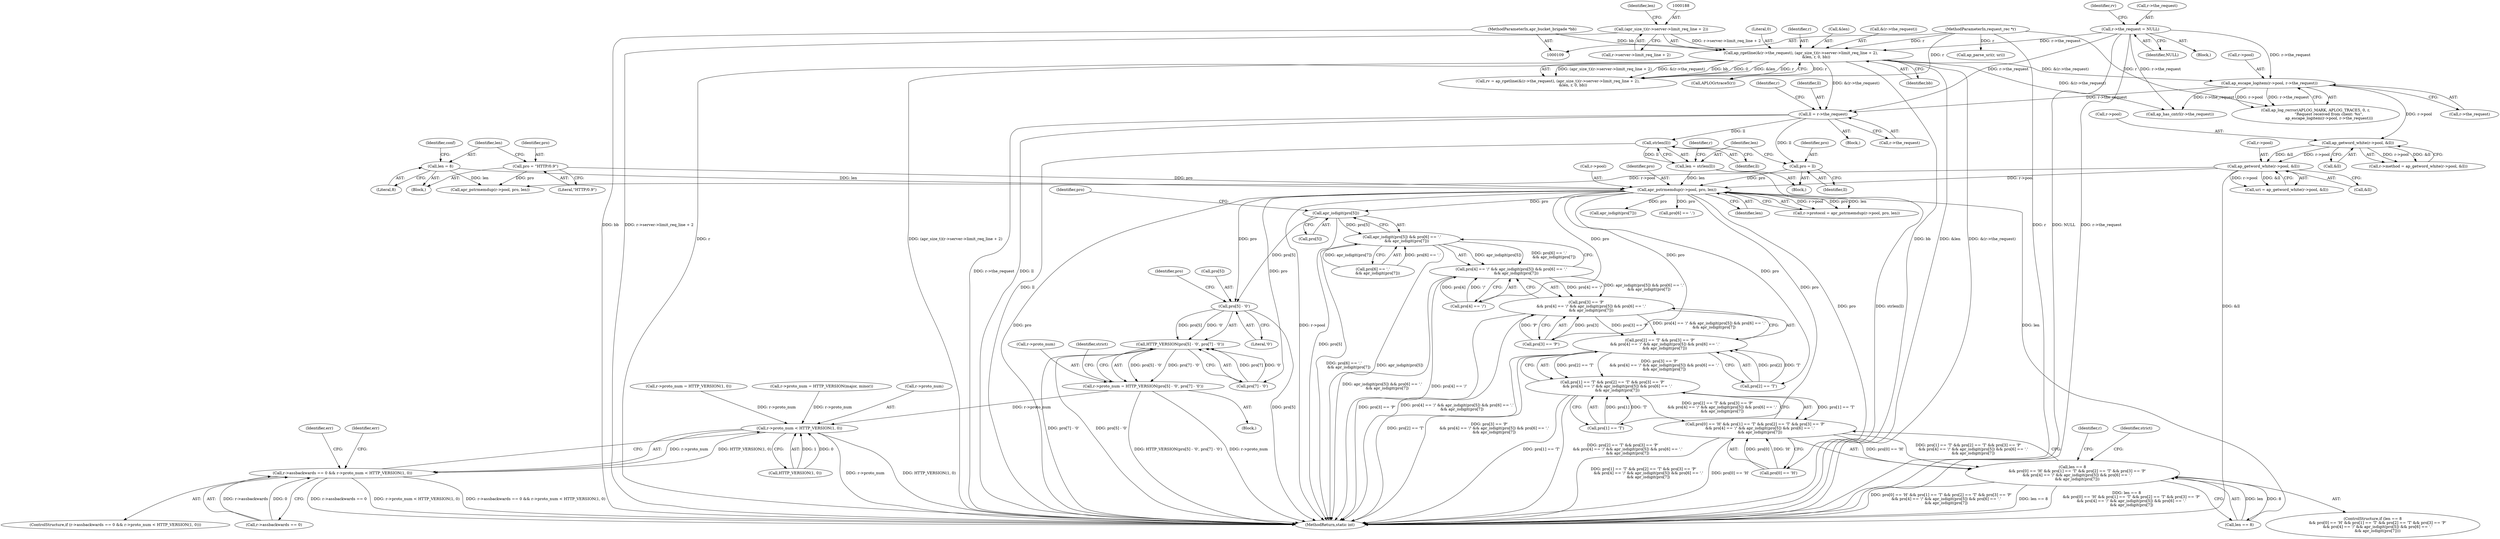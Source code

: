 digraph "0_httpd_6a974059190b8a0c7e499f4ab12fe108127099cb@array" {
"1000461" [label="(Call,apr_isdigit(pro[5]))"];
"1000419" [label="(Call,apr_pstrmemdup(r->pool, pro, len))"];
"1000305" [label="(Call,ap_getword_white(r->pool, &ll))"];
"1000297" [label="(Call,ap_getword_white(r->pool, &ll))"];
"1000276" [label="(Call,ap_escape_logitem(r->pool, r->the_request))"];
"1000175" [label="(Call,r->the_request = NULL)"];
"1000182" [label="(Call,ap_rgetline(&(r->the_request), (apr_size_t)(r->server->limit_req_line + 2),\n                         &len, r, 0, bb))"];
"1000187" [label="(Call,(apr_size_t)(r->server->limit_req_line + 2))"];
"1000110" [label="(MethodParameterIn,request_rec *r)"];
"1000111" [label="(MethodParameterIn,apr_bucket_brigade *bb)"];
"1000352" [label="(Call,pro = ll)"];
"1000288" [label="(Call,ll = r->the_request)"];
"1000366" [label="(Call,pro = \"HTTP/0.9\")"];
"1000355" [label="(Call,len = strlen(ll))"];
"1000357" [label="(Call,strlen(ll))"];
"1000369" [label="(Call,len = 8)"];
"1000460" [label="(Call,apr_isdigit(pro[5]) && pro[6] == '.'\n        && apr_isdigit(pro[7]))"];
"1000454" [label="(Call,pro[4] == '/' && apr_isdigit(pro[5]) && pro[6] == '.'\n        && apr_isdigit(pro[7]))"];
"1000448" [label="(Call,pro[3] == 'P'\n        && pro[4] == '/' && apr_isdigit(pro[5]) && pro[6] == '.'\n        && apr_isdigit(pro[7]))"];
"1000442" [label="(Call,pro[2] == 'T' && pro[3] == 'P'\n        && pro[4] == '/' && apr_isdigit(pro[5]) && pro[6] == '.'\n        && apr_isdigit(pro[7]))"];
"1000436" [label="(Call,pro[1] == 'T' && pro[2] == 'T' && pro[3] == 'P'\n        && pro[4] == '/' && apr_isdigit(pro[5]) && pro[6] == '.'\n        && apr_isdigit(pro[7]))"];
"1000430" [label="(Call,pro[0] == 'H' && pro[1] == 'T' && pro[2] == 'T' && pro[3] == 'P'\n        && pro[4] == '/' && apr_isdigit(pro[5]) && pro[6] == '.'\n        && apr_isdigit(pro[7]))"];
"1000426" [label="(Call,len == 8\n        && pro[0] == 'H' && pro[1] == 'T' && pro[2] == 'T' && pro[3] == 'P'\n        && pro[4] == '/' && apr_isdigit(pro[5]) && pro[6] == '.'\n        && apr_isdigit(pro[7]))"];
"1000481" [label="(Call,pro[5] - '0')"];
"1000480" [label="(Call,HTTP_VERSION(pro[5] - '0', pro[7] - '0'))"];
"1000476" [label="(Call,r->proto_num = HTTP_VERSION(pro[5] - '0', pro[7] - '0'))"];
"1000610" [label="(Call,r->proto_num < HTTP_VERSION(1, 0))"];
"1000604" [label="(Call,r->assbackwards == 0 && r->proto_num < HTTP_VERSION(1, 0))"];
"1000465" [label="(Call,pro[6] == '.'\n        && apr_isdigit(pro[7]))"];
"1000388" [label="(Call,apr_pstrmemdup(r->pool, pro, len))"];
"1000443" [label="(Call,pro[2] == 'T')"];
"1000277" [label="(Call,r->pool)"];
"1000420" [label="(Call,r->pool)"];
"1000367" [label="(Identifier,pro)"];
"1000623" [label="(Identifier,err)"];
"1000357" [label="(Call,strlen(ll))"];
"1000187" [label="(Call,(apr_size_t)(r->server->limit_req_line + 2))"];
"1000417" [label="(Identifier,r)"];
"1000604" [label="(Call,r->assbackwards == 0 && r->proto_num < HTTP_VERSION(1, 0))"];
"1000369" [label="(Call,len = 8)"];
"1000442" [label="(Call,pro[2] == 'T' && pro[3] == 'P'\n        && pro[4] == '/' && apr_isdigit(pro[5]) && pro[6] == '.'\n        && apr_isdigit(pro[7]))"];
"1000183" [label="(Call,&(r->the_request))"];
"1000375" [label="(Identifier,conf)"];
"1000301" [label="(Call,&ll)"];
"1000371" [label="(Literal,8)"];
"1000175" [label="(Call,r->the_request = NULL)"];
"1000298" [label="(Call,r->pool)"];
"1000180" [label="(Call,rv = ap_rgetline(&(r->the_request), (apr_size_t)(r->server->limit_req_line + 2),\n                         &len, r, 0, bb))"];
"1000297" [label="(Call,ap_getword_white(r->pool, &ll))"];
"1000355" [label="(Call,len = strlen(ll))"];
"1000426" [label="(Call,len == 8\n        && pro[0] == 'H' && pro[1] == 'T' && pro[2] == 'T' && pro[3] == 'P'\n        && pro[4] == '/' && apr_isdigit(pro[5]) && pro[6] == '.'\n        && apr_isdigit(pro[7]))"];
"1000179" [label="(Identifier,NULL)"];
"1000486" [label="(Call,pro[7] - '0')"];
"1000181" [label="(Identifier,rv)"];
"1000270" [label="(Call,ap_log_rerror(APLOG_MARK, APLOG_TRACE5, 0, r,\n                      \"Request received from client: %s\",\n                      ap_escape_logitem(r->pool, r->the_request)))"];
"1000339" [label="(Call,ap_parse_uri(r, uri))"];
"1000199" [label="(Literal,0)"];
"1000423" [label="(Identifier,pro)"];
"1000460" [label="(Call,apr_isdigit(pro[5]) && pro[6] == '.'\n        && apr_isdigit(pro[7]))"];
"1000173" [label="(Block,)"];
"1000541" [label="(Call,r->proto_num = HTTP_VERSION(1, 0))"];
"1000366" [label="(Call,pro = \"HTTP/0.9\")"];
"1000480" [label="(Call,HTTP_VERSION(pro[5] - '0', pro[7] - '0'))"];
"1000424" [label="(Identifier,len)"];
"1000198" [label="(Identifier,r)"];
"1000485" [label="(Literal,'0')"];
"1000415" [label="(Call,r->protocol = apr_pstrmemdup(r->pool, pro, len))"];
"1000419" [label="(Call,apr_pstrmemdup(r->pool, pro, len))"];
"1000189" [label="(Call,r->server->limit_req_line + 2)"];
"1000306" [label="(Call,r->pool)"];
"1000352" [label="(Call,pro = ll)"];
"1000437" [label="(Call,pro[1] == 'T')"];
"1000635" [label="(MethodReturn,static int)"];
"1000303" [label="(Call,uri = ap_getword_white(r->pool, &ll))"];
"1000448" [label="(Call,pro[3] == 'P'\n        && pro[4] == '/' && apr_isdigit(pro[5]) && pro[6] == '.'\n        && apr_isdigit(pro[7]))"];
"1000305" [label="(Call,ap_getword_white(r->pool, &ll))"];
"1000549" [label="(Identifier,strict)"];
"1000427" [label="(Call,len == 8)"];
"1000267" [label="(Call,APLOGrtrace5(r))"];
"1000532" [label="(Call,r->proto_num = HTTP_VERSION(major, minor))"];
"1000455" [label="(Call,pro[4] == '/')"];
"1000488" [label="(Identifier,pro)"];
"1000461" [label="(Call,apr_isdigit(pro[5]))"];
"1000476" [label="(Call,r->proto_num = HTTP_VERSION(pro[5] - '0', pro[7] - '0'))"];
"1000200" [label="(Identifier,bb)"];
"1000309" [label="(Call,&ll)"];
"1000110" [label="(MethodParameterIn,request_rec *r)"];
"1000197" [label="(Identifier,len)"];
"1000475" [label="(Block,)"];
"1000468" [label="(Identifier,pro)"];
"1000176" [label="(Call,r->the_request)"];
"1000478" [label="(Identifier,r)"];
"1000431" [label="(Call,pro[0] == 'H')"];
"1000614" [label="(Call,HTTP_VERSION(1, 0))"];
"1000290" [label="(Call,r->the_request)"];
"1000112" [label="(Block,)"];
"1000619" [label="(Identifier,err)"];
"1000494" [label="(Identifier,strict)"];
"1000346" [label="(Block,)"];
"1000196" [label="(Call,&len)"];
"1000293" [label="(Call,r->method = ap_getword_white(r->pool, &ll))"];
"1000471" [label="(Call,apr_isdigit(pro[7]))"];
"1000449" [label="(Call,pro[3] == 'P')"];
"1000276" [label="(Call,ap_escape_logitem(r->pool, r->the_request))"];
"1000603" [label="(ControlStructure,if (r->assbackwards == 0 && r->proto_num < HTTP_VERSION(1, 0)))"];
"1000605" [label="(Call,r->assbackwards == 0)"];
"1000288" [label="(Call,ll = r->the_request)"];
"1000610" [label="(Call,r->proto_num < HTTP_VERSION(1, 0))"];
"1000289" [label="(Identifier,ll)"];
"1000477" [label="(Call,r->proto_num)"];
"1000280" [label="(Call,r->the_request)"];
"1000454" [label="(Call,pro[4] == '/' && apr_isdigit(pro[5]) && pro[6] == '.'\n        && apr_isdigit(pro[7]))"];
"1000436" [label="(Call,pro[1] == 'T' && pro[2] == 'T' && pro[3] == 'P'\n        && pro[4] == '/' && apr_isdigit(pro[5]) && pro[6] == '.'\n        && apr_isdigit(pro[7]))"];
"1000368" [label="(Literal,\"HTTP/0.9\")"];
"1000295" [label="(Identifier,r)"];
"1000354" [label="(Identifier,ll)"];
"1000182" [label="(Call,ap_rgetline(&(r->the_request), (apr_size_t)(r->server->limit_req_line + 2),\n                         &len, r, 0, bb))"];
"1000466" [label="(Call,pro[6] == '.')"];
"1000611" [label="(Call,r->proto_num)"];
"1000370" [label="(Identifier,len)"];
"1000356" [label="(Identifier,len)"];
"1000111" [label="(MethodParameterIn,apr_bucket_brigade *bb)"];
"1000358" [label="(Identifier,ll)"];
"1000425" [label="(ControlStructure,if (len == 8\n        && pro[0] == 'H' && pro[1] == 'T' && pro[2] == 'T' && pro[3] == 'P'\n        && pro[4] == '/' && apr_isdigit(pro[5]) && pro[6] == '.'\n        && apr_isdigit(pro[7])))"];
"1000482" [label="(Call,pro[5])"];
"1000556" [label="(Call,ap_has_cntrl(r->the_request))"];
"1000430" [label="(Call,pro[0] == 'H' && pro[1] == 'T' && pro[2] == 'T' && pro[3] == 'P'\n        && pro[4] == '/' && apr_isdigit(pro[5]) && pro[6] == '.'\n        && apr_isdigit(pro[7]))"];
"1000360" [label="(Block,)"];
"1000353" [label="(Identifier,pro)"];
"1000462" [label="(Call,pro[5])"];
"1000481" [label="(Call,pro[5] - '0')"];
"1000461" -> "1000460"  [label="AST: "];
"1000461" -> "1000462"  [label="CFG: "];
"1000462" -> "1000461"  [label="AST: "];
"1000468" -> "1000461"  [label="CFG: "];
"1000460" -> "1000461"  [label="CFG: "];
"1000461" -> "1000635"  [label="DDG: pro[5]"];
"1000461" -> "1000460"  [label="DDG: pro[5]"];
"1000419" -> "1000461"  [label="DDG: pro"];
"1000461" -> "1000481"  [label="DDG: pro[5]"];
"1000419" -> "1000415"  [label="AST: "];
"1000419" -> "1000424"  [label="CFG: "];
"1000420" -> "1000419"  [label="AST: "];
"1000423" -> "1000419"  [label="AST: "];
"1000424" -> "1000419"  [label="AST: "];
"1000415" -> "1000419"  [label="CFG: "];
"1000419" -> "1000635"  [label="DDG: r->pool"];
"1000419" -> "1000635"  [label="DDG: pro"];
"1000419" -> "1000415"  [label="DDG: r->pool"];
"1000419" -> "1000415"  [label="DDG: pro"];
"1000419" -> "1000415"  [label="DDG: len"];
"1000305" -> "1000419"  [label="DDG: r->pool"];
"1000352" -> "1000419"  [label="DDG: pro"];
"1000366" -> "1000419"  [label="DDG: pro"];
"1000355" -> "1000419"  [label="DDG: len"];
"1000369" -> "1000419"  [label="DDG: len"];
"1000419" -> "1000427"  [label="DDG: len"];
"1000419" -> "1000431"  [label="DDG: pro"];
"1000419" -> "1000437"  [label="DDG: pro"];
"1000419" -> "1000443"  [label="DDG: pro"];
"1000419" -> "1000449"  [label="DDG: pro"];
"1000419" -> "1000455"  [label="DDG: pro"];
"1000419" -> "1000466"  [label="DDG: pro"];
"1000419" -> "1000471"  [label="DDG: pro"];
"1000419" -> "1000481"  [label="DDG: pro"];
"1000419" -> "1000486"  [label="DDG: pro"];
"1000305" -> "1000303"  [label="AST: "];
"1000305" -> "1000309"  [label="CFG: "];
"1000306" -> "1000305"  [label="AST: "];
"1000309" -> "1000305"  [label="AST: "];
"1000303" -> "1000305"  [label="CFG: "];
"1000305" -> "1000635"  [label="DDG: &ll"];
"1000305" -> "1000303"  [label="DDG: r->pool"];
"1000305" -> "1000303"  [label="DDG: &ll"];
"1000297" -> "1000305"  [label="DDG: r->pool"];
"1000297" -> "1000305"  [label="DDG: &ll"];
"1000305" -> "1000388"  [label="DDG: r->pool"];
"1000297" -> "1000293"  [label="AST: "];
"1000297" -> "1000301"  [label="CFG: "];
"1000298" -> "1000297"  [label="AST: "];
"1000301" -> "1000297"  [label="AST: "];
"1000293" -> "1000297"  [label="CFG: "];
"1000297" -> "1000293"  [label="DDG: r->pool"];
"1000297" -> "1000293"  [label="DDG: &ll"];
"1000276" -> "1000297"  [label="DDG: r->pool"];
"1000276" -> "1000270"  [label="AST: "];
"1000276" -> "1000280"  [label="CFG: "];
"1000277" -> "1000276"  [label="AST: "];
"1000280" -> "1000276"  [label="AST: "];
"1000270" -> "1000276"  [label="CFG: "];
"1000276" -> "1000270"  [label="DDG: r->pool"];
"1000276" -> "1000270"  [label="DDG: r->the_request"];
"1000175" -> "1000276"  [label="DDG: r->the_request"];
"1000182" -> "1000276"  [label="DDG: &(r->the_request)"];
"1000276" -> "1000288"  [label="DDG: r->the_request"];
"1000276" -> "1000556"  [label="DDG: r->the_request"];
"1000175" -> "1000173"  [label="AST: "];
"1000175" -> "1000179"  [label="CFG: "];
"1000176" -> "1000175"  [label="AST: "];
"1000179" -> "1000175"  [label="AST: "];
"1000181" -> "1000175"  [label="CFG: "];
"1000175" -> "1000635"  [label="DDG: NULL"];
"1000175" -> "1000635"  [label="DDG: r->the_request"];
"1000175" -> "1000182"  [label="DDG: r->the_request"];
"1000175" -> "1000288"  [label="DDG: r->the_request"];
"1000175" -> "1000556"  [label="DDG: r->the_request"];
"1000182" -> "1000180"  [label="AST: "];
"1000182" -> "1000200"  [label="CFG: "];
"1000183" -> "1000182"  [label="AST: "];
"1000187" -> "1000182"  [label="AST: "];
"1000196" -> "1000182"  [label="AST: "];
"1000198" -> "1000182"  [label="AST: "];
"1000199" -> "1000182"  [label="AST: "];
"1000200" -> "1000182"  [label="AST: "];
"1000180" -> "1000182"  [label="CFG: "];
"1000182" -> "1000635"  [label="DDG: (apr_size_t)(r->server->limit_req_line + 2)"];
"1000182" -> "1000635"  [label="DDG: bb"];
"1000182" -> "1000635"  [label="DDG: &len"];
"1000182" -> "1000635"  [label="DDG: &(r->the_request)"];
"1000182" -> "1000635"  [label="DDG: r"];
"1000182" -> "1000180"  [label="DDG: (apr_size_t)(r->server->limit_req_line + 2)"];
"1000182" -> "1000180"  [label="DDG: &(r->the_request)"];
"1000182" -> "1000180"  [label="DDG: bb"];
"1000182" -> "1000180"  [label="DDG: 0"];
"1000182" -> "1000180"  [label="DDG: &len"];
"1000182" -> "1000180"  [label="DDG: r"];
"1000187" -> "1000182"  [label="DDG: r->server->limit_req_line + 2"];
"1000110" -> "1000182"  [label="DDG: r"];
"1000111" -> "1000182"  [label="DDG: bb"];
"1000182" -> "1000267"  [label="DDG: r"];
"1000182" -> "1000288"  [label="DDG: &(r->the_request)"];
"1000182" -> "1000556"  [label="DDG: &(r->the_request)"];
"1000187" -> "1000189"  [label="CFG: "];
"1000188" -> "1000187"  [label="AST: "];
"1000189" -> "1000187"  [label="AST: "];
"1000197" -> "1000187"  [label="CFG: "];
"1000187" -> "1000635"  [label="DDG: r->server->limit_req_line + 2"];
"1000110" -> "1000109"  [label="AST: "];
"1000110" -> "1000635"  [label="DDG: r"];
"1000110" -> "1000267"  [label="DDG: r"];
"1000110" -> "1000270"  [label="DDG: r"];
"1000110" -> "1000339"  [label="DDG: r"];
"1000111" -> "1000109"  [label="AST: "];
"1000111" -> "1000635"  [label="DDG: bb"];
"1000352" -> "1000346"  [label="AST: "];
"1000352" -> "1000354"  [label="CFG: "];
"1000353" -> "1000352"  [label="AST: "];
"1000354" -> "1000352"  [label="AST: "];
"1000356" -> "1000352"  [label="CFG: "];
"1000288" -> "1000352"  [label="DDG: ll"];
"1000288" -> "1000112"  [label="AST: "];
"1000288" -> "1000290"  [label="CFG: "];
"1000289" -> "1000288"  [label="AST: "];
"1000290" -> "1000288"  [label="AST: "];
"1000295" -> "1000288"  [label="CFG: "];
"1000288" -> "1000635"  [label="DDG: r->the_request"];
"1000288" -> "1000635"  [label="DDG: ll"];
"1000288" -> "1000357"  [label="DDG: ll"];
"1000366" -> "1000360"  [label="AST: "];
"1000366" -> "1000368"  [label="CFG: "];
"1000367" -> "1000366"  [label="AST: "];
"1000368" -> "1000366"  [label="AST: "];
"1000370" -> "1000366"  [label="CFG: "];
"1000366" -> "1000388"  [label="DDG: pro"];
"1000355" -> "1000346"  [label="AST: "];
"1000355" -> "1000357"  [label="CFG: "];
"1000356" -> "1000355"  [label="AST: "];
"1000357" -> "1000355"  [label="AST: "];
"1000417" -> "1000355"  [label="CFG: "];
"1000355" -> "1000635"  [label="DDG: strlen(ll)"];
"1000357" -> "1000355"  [label="DDG: ll"];
"1000357" -> "1000358"  [label="CFG: "];
"1000358" -> "1000357"  [label="AST: "];
"1000357" -> "1000635"  [label="DDG: ll"];
"1000369" -> "1000360"  [label="AST: "];
"1000369" -> "1000371"  [label="CFG: "];
"1000370" -> "1000369"  [label="AST: "];
"1000371" -> "1000369"  [label="AST: "];
"1000375" -> "1000369"  [label="CFG: "];
"1000369" -> "1000388"  [label="DDG: len"];
"1000460" -> "1000454"  [label="AST: "];
"1000460" -> "1000465"  [label="CFG: "];
"1000465" -> "1000460"  [label="AST: "];
"1000454" -> "1000460"  [label="CFG: "];
"1000460" -> "1000635"  [label="DDG: apr_isdigit(pro[5])"];
"1000460" -> "1000635"  [label="DDG: pro[6] == '.'\n        && apr_isdigit(pro[7])"];
"1000460" -> "1000454"  [label="DDG: apr_isdigit(pro[5])"];
"1000460" -> "1000454"  [label="DDG: pro[6] == '.'\n        && apr_isdigit(pro[7])"];
"1000465" -> "1000460"  [label="DDG: pro[6] == '.'"];
"1000465" -> "1000460"  [label="DDG: apr_isdigit(pro[7])"];
"1000454" -> "1000448"  [label="AST: "];
"1000454" -> "1000455"  [label="CFG: "];
"1000455" -> "1000454"  [label="AST: "];
"1000448" -> "1000454"  [label="CFG: "];
"1000454" -> "1000635"  [label="DDG: pro[4] == '/'"];
"1000454" -> "1000635"  [label="DDG: apr_isdigit(pro[5]) && pro[6] == '.'\n        && apr_isdigit(pro[7])"];
"1000454" -> "1000448"  [label="DDG: pro[4] == '/'"];
"1000454" -> "1000448"  [label="DDG: apr_isdigit(pro[5]) && pro[6] == '.'\n        && apr_isdigit(pro[7])"];
"1000455" -> "1000454"  [label="DDG: pro[4]"];
"1000455" -> "1000454"  [label="DDG: '/'"];
"1000448" -> "1000442"  [label="AST: "];
"1000448" -> "1000449"  [label="CFG: "];
"1000449" -> "1000448"  [label="AST: "];
"1000442" -> "1000448"  [label="CFG: "];
"1000448" -> "1000635"  [label="DDG: pro[3] == 'P'"];
"1000448" -> "1000635"  [label="DDG: pro[4] == '/' && apr_isdigit(pro[5]) && pro[6] == '.'\n        && apr_isdigit(pro[7])"];
"1000448" -> "1000442"  [label="DDG: pro[3] == 'P'"];
"1000448" -> "1000442"  [label="DDG: pro[4] == '/' && apr_isdigit(pro[5]) && pro[6] == '.'\n        && apr_isdigit(pro[7])"];
"1000449" -> "1000448"  [label="DDG: pro[3]"];
"1000449" -> "1000448"  [label="DDG: 'P'"];
"1000442" -> "1000436"  [label="AST: "];
"1000442" -> "1000443"  [label="CFG: "];
"1000443" -> "1000442"  [label="AST: "];
"1000436" -> "1000442"  [label="CFG: "];
"1000442" -> "1000635"  [label="DDG: pro[2] == 'T'"];
"1000442" -> "1000635"  [label="DDG: pro[3] == 'P'\n        && pro[4] == '/' && apr_isdigit(pro[5]) && pro[6] == '.'\n        && apr_isdigit(pro[7])"];
"1000442" -> "1000436"  [label="DDG: pro[2] == 'T'"];
"1000442" -> "1000436"  [label="DDG: pro[3] == 'P'\n        && pro[4] == '/' && apr_isdigit(pro[5]) && pro[6] == '.'\n        && apr_isdigit(pro[7])"];
"1000443" -> "1000442"  [label="DDG: pro[2]"];
"1000443" -> "1000442"  [label="DDG: 'T'"];
"1000436" -> "1000430"  [label="AST: "];
"1000436" -> "1000437"  [label="CFG: "];
"1000437" -> "1000436"  [label="AST: "];
"1000430" -> "1000436"  [label="CFG: "];
"1000436" -> "1000635"  [label="DDG: pro[2] == 'T' && pro[3] == 'P'\n        && pro[4] == '/' && apr_isdigit(pro[5]) && pro[6] == '.'\n        && apr_isdigit(pro[7])"];
"1000436" -> "1000635"  [label="DDG: pro[1] == 'T'"];
"1000436" -> "1000430"  [label="DDG: pro[1] == 'T'"];
"1000436" -> "1000430"  [label="DDG: pro[2] == 'T' && pro[3] == 'P'\n        && pro[4] == '/' && apr_isdigit(pro[5]) && pro[6] == '.'\n        && apr_isdigit(pro[7])"];
"1000437" -> "1000436"  [label="DDG: pro[1]"];
"1000437" -> "1000436"  [label="DDG: 'T'"];
"1000430" -> "1000426"  [label="AST: "];
"1000430" -> "1000431"  [label="CFG: "];
"1000431" -> "1000430"  [label="AST: "];
"1000426" -> "1000430"  [label="CFG: "];
"1000430" -> "1000635"  [label="DDG: pro[1] == 'T' && pro[2] == 'T' && pro[3] == 'P'\n        && pro[4] == '/' && apr_isdigit(pro[5]) && pro[6] == '.'\n        && apr_isdigit(pro[7])"];
"1000430" -> "1000635"  [label="DDG: pro[0] == 'H'"];
"1000430" -> "1000426"  [label="DDG: pro[0] == 'H'"];
"1000430" -> "1000426"  [label="DDG: pro[1] == 'T' && pro[2] == 'T' && pro[3] == 'P'\n        && pro[4] == '/' && apr_isdigit(pro[5]) && pro[6] == '.'\n        && apr_isdigit(pro[7])"];
"1000431" -> "1000430"  [label="DDG: pro[0]"];
"1000431" -> "1000430"  [label="DDG: 'H'"];
"1000426" -> "1000425"  [label="AST: "];
"1000426" -> "1000427"  [label="CFG: "];
"1000427" -> "1000426"  [label="AST: "];
"1000478" -> "1000426"  [label="CFG: "];
"1000494" -> "1000426"  [label="CFG: "];
"1000426" -> "1000635"  [label="DDG: len == 8"];
"1000426" -> "1000635"  [label="DDG: len == 8\n        && pro[0] == 'H' && pro[1] == 'T' && pro[2] == 'T' && pro[3] == 'P'\n        && pro[4] == '/' && apr_isdigit(pro[5]) && pro[6] == '.'\n        && apr_isdigit(pro[7])"];
"1000426" -> "1000635"  [label="DDG: pro[0] == 'H' && pro[1] == 'T' && pro[2] == 'T' && pro[3] == 'P'\n        && pro[4] == '/' && apr_isdigit(pro[5]) && pro[6] == '.'\n        && apr_isdigit(pro[7])"];
"1000427" -> "1000426"  [label="DDG: len"];
"1000427" -> "1000426"  [label="DDG: 8"];
"1000481" -> "1000480"  [label="AST: "];
"1000481" -> "1000485"  [label="CFG: "];
"1000482" -> "1000481"  [label="AST: "];
"1000485" -> "1000481"  [label="AST: "];
"1000488" -> "1000481"  [label="CFG: "];
"1000481" -> "1000635"  [label="DDG: pro[5]"];
"1000481" -> "1000480"  [label="DDG: pro[5]"];
"1000481" -> "1000480"  [label="DDG: '0'"];
"1000480" -> "1000476"  [label="AST: "];
"1000480" -> "1000486"  [label="CFG: "];
"1000486" -> "1000480"  [label="AST: "];
"1000476" -> "1000480"  [label="CFG: "];
"1000480" -> "1000635"  [label="DDG: pro[7] - '0'"];
"1000480" -> "1000635"  [label="DDG: pro[5] - '0'"];
"1000480" -> "1000476"  [label="DDG: pro[5] - '0'"];
"1000480" -> "1000476"  [label="DDG: pro[7] - '0'"];
"1000486" -> "1000480"  [label="DDG: pro[7]"];
"1000486" -> "1000480"  [label="DDG: '0'"];
"1000476" -> "1000475"  [label="AST: "];
"1000477" -> "1000476"  [label="AST: "];
"1000549" -> "1000476"  [label="CFG: "];
"1000476" -> "1000635"  [label="DDG: r->proto_num"];
"1000476" -> "1000635"  [label="DDG: HTTP_VERSION(pro[5] - '0', pro[7] - '0')"];
"1000476" -> "1000610"  [label="DDG: r->proto_num"];
"1000610" -> "1000604"  [label="AST: "];
"1000610" -> "1000614"  [label="CFG: "];
"1000611" -> "1000610"  [label="AST: "];
"1000614" -> "1000610"  [label="AST: "];
"1000604" -> "1000610"  [label="CFG: "];
"1000610" -> "1000635"  [label="DDG: HTTP_VERSION(1, 0)"];
"1000610" -> "1000635"  [label="DDG: r->proto_num"];
"1000610" -> "1000604"  [label="DDG: r->proto_num"];
"1000610" -> "1000604"  [label="DDG: HTTP_VERSION(1, 0)"];
"1000532" -> "1000610"  [label="DDG: r->proto_num"];
"1000541" -> "1000610"  [label="DDG: r->proto_num"];
"1000614" -> "1000610"  [label="DDG: 1"];
"1000614" -> "1000610"  [label="DDG: 0"];
"1000604" -> "1000603"  [label="AST: "];
"1000604" -> "1000605"  [label="CFG: "];
"1000605" -> "1000604"  [label="AST: "];
"1000619" -> "1000604"  [label="CFG: "];
"1000623" -> "1000604"  [label="CFG: "];
"1000604" -> "1000635"  [label="DDG: r->proto_num < HTTP_VERSION(1, 0)"];
"1000604" -> "1000635"  [label="DDG: r->assbackwards == 0 && r->proto_num < HTTP_VERSION(1, 0)"];
"1000604" -> "1000635"  [label="DDG: r->assbackwards == 0"];
"1000605" -> "1000604"  [label="DDG: r->assbackwards"];
"1000605" -> "1000604"  [label="DDG: 0"];
}
